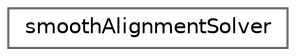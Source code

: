 digraph "Graphical Class Hierarchy"
{
 // LATEX_PDF_SIZE
  bgcolor="transparent";
  edge [fontname=Helvetica,fontsize=10,labelfontname=Helvetica,labelfontsize=10];
  node [fontname=Helvetica,fontsize=10,shape=box,height=0.2,width=0.4];
  rankdir="LR";
  Node0 [id="Node000000",label="smoothAlignmentSolver",height=0.2,width=0.4,color="grey40", fillcolor="white", style="filled",URL="$classFoam_1_1smoothAlignmentSolver.html",tooltip=" "];
}
